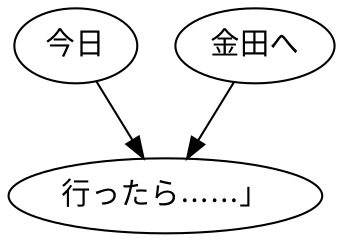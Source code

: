 digraph graph2381 {
	node0 [label="今日"];
	node1 [label="金田へ"];
	node2 [label="行ったら……」"];
	node0 -> node2;
	node1 -> node2;
}

